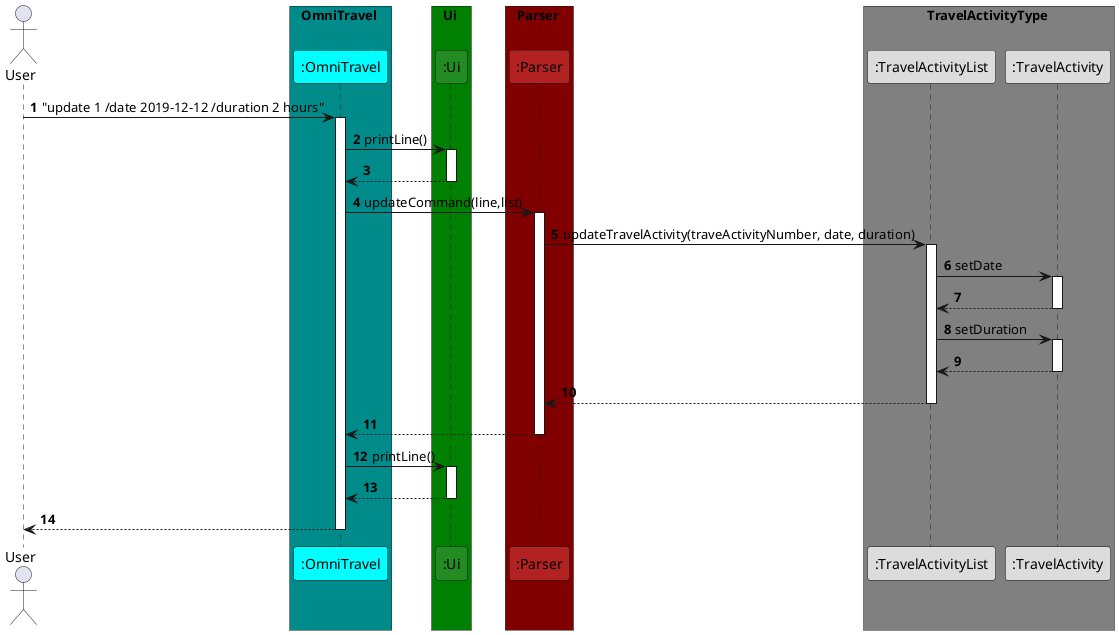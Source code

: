 @startuml
'https://plantuml.com/sequence-diagram

autonumber
!define LOGIC_COlOR #228B22
!define LOGIC_COlOR_T1 #B22222
!define LOGIC_COlOR_T2 #DCDCDC
!define LOGIC_COlOR_T3 #808080
!define LOGIC_COlOR_T4 #008000
!define LOGIC_COlOR_T5 #800000
!define LOGIC_COlOR_T6 #008B8B
!define LOGIC_COlOR_T7 #00FFFF

actor User as user

box OmniTravel LOGIC_COlOR_T6
participant ":OmniTravel" as OmniTravel LOGIC_COlOR_T7

box Ui LOGIC_COlOR_T4
participant ":Ui" as Ui LOGIC_COlOR

box Parser LOGIC_COlOR_T5
participant ":Parser" as Parser LOGIC_COlOR_T1
end box

box TravelActivityType LOGIC_COlOR_T3
participant ":TravelActivityList" as TravelActivityList LOGIC_COlOR_T2
participant ":TravelActivity" as TravelActivity LOGIC_COlOR_T2
end box

user -> OmniTravel : "update 1 /date 2019-12-12 /duration 2 hours"
activate OmniTravel
OmniTravel -> Ui : printLine()
activate Ui
Ui --> OmniTravel
deactivate Ui
OmniTravel-> Parser : updateCommand(line,list)
activate Parser
Parser -> TravelActivityList: updateTravelActivity(traveActivityNumber, date, duration)
activate TravelActivityList
TravelActivityList -> TravelActivity: setDate
activate TravelActivity
TravelActivity --> TravelActivityList
deactivate TravelActivity
TravelActivityList -> TravelActivity: setDuration
activate TravelActivity
TravelActivity --> TravelActivityList
deactivate TravelActivity
TravelActivityList --> Parser
deactivate TravelActivityList
Parser -->OmniTravel
deactivate Parser
OmniTravel-> Ui : printLine()
activate Ui
Ui -->OmniTravel
deactivate Ui
OmniTravel --> user
deactivate OmniTravel


@enduml